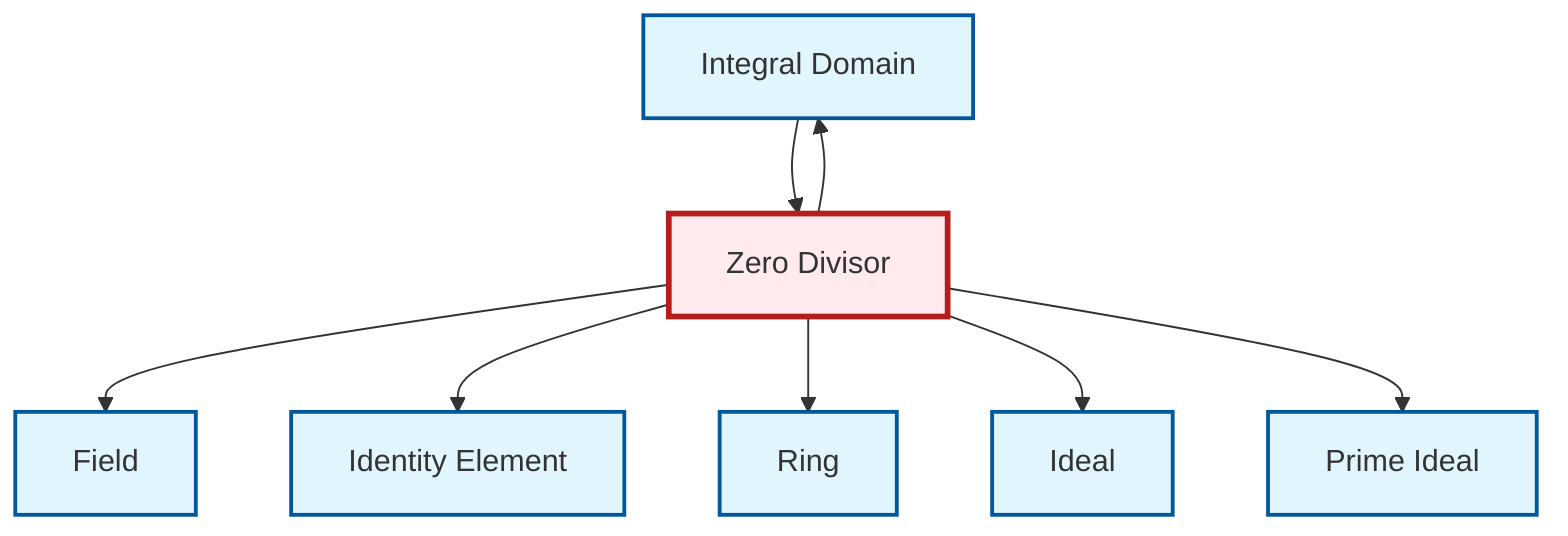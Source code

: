 graph TD
    classDef definition fill:#e1f5fe,stroke:#01579b,stroke-width:2px
    classDef theorem fill:#f3e5f5,stroke:#4a148c,stroke-width:2px
    classDef axiom fill:#fff3e0,stroke:#e65100,stroke-width:2px
    classDef example fill:#e8f5e9,stroke:#1b5e20,stroke-width:2px
    classDef current fill:#ffebee,stroke:#b71c1c,stroke-width:3px
    def-ideal["Ideal"]:::definition
    def-integral-domain["Integral Domain"]:::definition
    def-prime-ideal["Prime Ideal"]:::definition
    def-zero-divisor["Zero Divisor"]:::definition
    def-field["Field"]:::definition
    def-identity-element["Identity Element"]:::definition
    def-ring["Ring"]:::definition
    def-zero-divisor --> def-field
    def-zero-divisor --> def-identity-element
    def-zero-divisor --> def-ring
    def-zero-divisor --> def-ideal
    def-zero-divisor --> def-prime-ideal
    def-zero-divisor --> def-integral-domain
    def-integral-domain --> def-zero-divisor
    class def-zero-divisor current